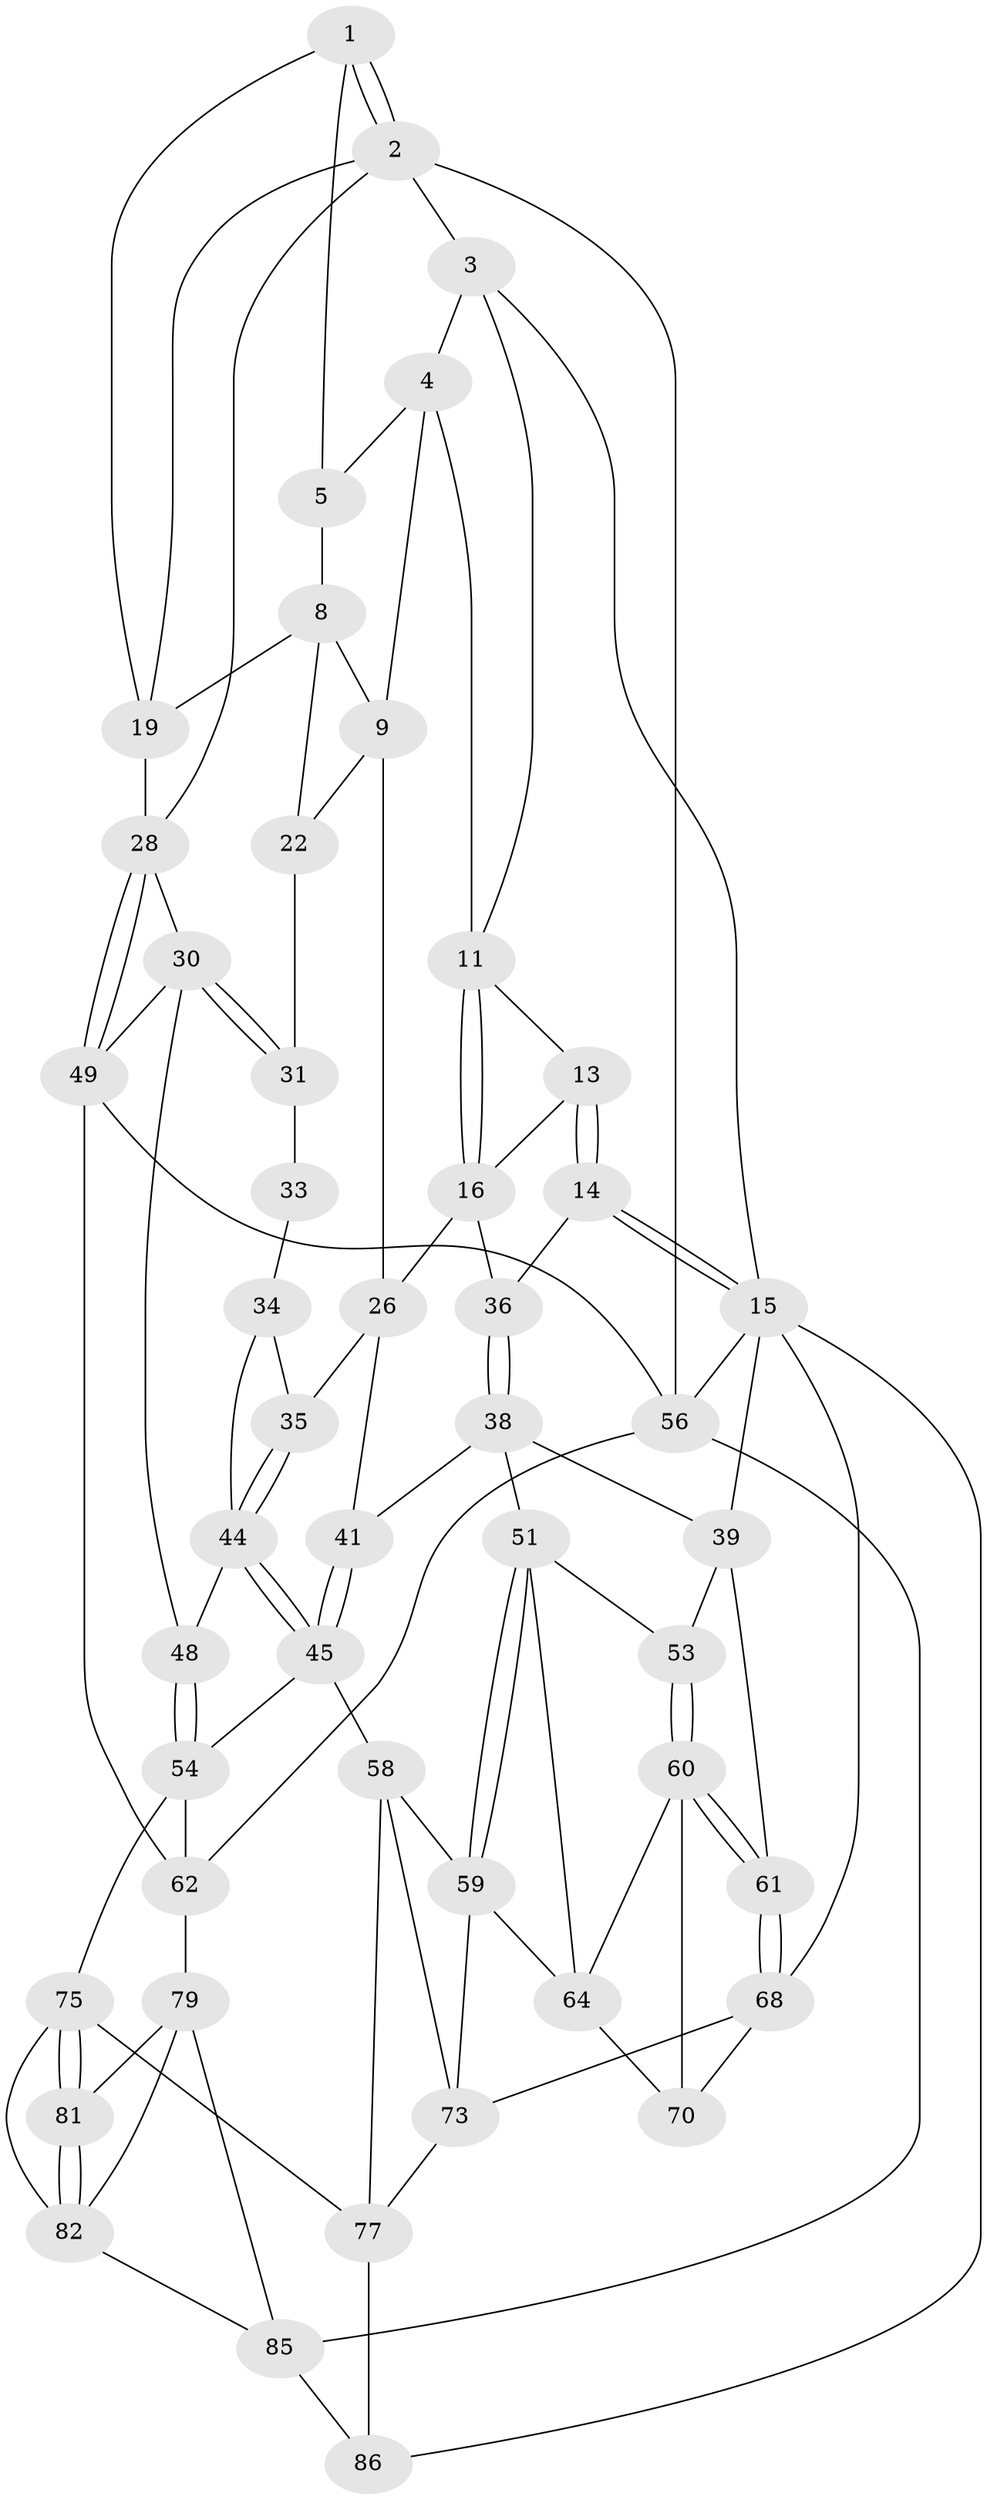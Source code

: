 // original degree distribution, {3: 0.022988505747126436, 6: 0.2413793103448276, 4: 0.27586206896551724, 5: 0.45977011494252873}
// Generated by graph-tools (version 1.1) at 2025/11/02/27/25 16:11:57]
// undirected, 49 vertices, 108 edges
graph export_dot {
graph [start="1"]
  node [color=gray90,style=filled];
  1 [pos="+0.8470600172552608+0",super="+6"];
  2 [pos="+1+0",super="+25"];
  3 [pos="+0.18875128078510384+0"];
  4 [pos="+0.5674891115635409+0",super="+10"];
  5 [pos="+0.7126776753303534+0",super="+7"];
  8 [pos="+0.6890784496848211+0.12357100127374143",super="+21"];
  9 [pos="+0.639496720712235+0.12933474459867494",super="+23"];
  11 [pos="+0.4078041913243082+0.22979174721705795",super="+12"];
  13 [pos="+0.13583969595432457+0.052965520214459154",super="+18"];
  14 [pos="+0+0.19372236964742784",super="+24"];
  15 [pos="+0+0.2034319038665298",super="+69"];
  16 [pos="+0.4071595842564811+0.23963250413562992",super="+17"];
  19 [pos="+0.8587336138943391+0.14018338414189627",super="+20"];
  22 [pos="+0.7552387058156325+0.24751650151417684"];
  26 [pos="+0.6062698879742562+0.2692099473736949",super="+27"];
  28 [pos="+1+0.24608766534721943",super="+29"];
  30 [pos="+1+0.35465064931971624",super="+47"];
  31 [pos="+0.889414621718519+0.34295528729562275",super="+32"];
  33 [pos="+0.7578415004491283+0.3148616220789443",super="+37"];
  34 [pos="+0.6683723048195739+0.37127837468109676",super="+43"];
  35 [pos="+0.6570731319466381+0.3744737703066397"];
  36 [pos="+0.12255332760691036+0.29482655937114544"];
  38 [pos="+0.12056962927186825+0.3589369966781797",super="+42"];
  39 [pos="+0.03758848823340609+0.45567646521802435",super="+40"];
  41 [pos="+0.40752096661234355+0.39609216657806434"];
  44 [pos="+0.5931377180398129+0.4612077375926189",super="+46"];
  45 [pos="+0.5413449479573349+0.49459238401466066",super="+55"];
  48 [pos="+0.8277309992301646+0.5479477479229353"];
  49 [pos="+1+0.6536873338994263",super="+50"];
  51 [pos="+0.2982394269687878+0.4980649443241915",super="+52"];
  53 [pos="+0.14990427417380764+0.5662548538900987"];
  54 [pos="+0.6611533133493329+0.6875992369122522",super="+63"];
  56 [pos="+1+1",super="+57"];
  58 [pos="+0.4916909952330267+0.6945369368371473",super="+72"];
  59 [pos="+0.38578254448953864+0.701910929493863",super="+66"];
  60 [pos="+0.06976494858016236+0.6560825831552923",super="+65"];
  61 [pos="+0+0.8428386779880178"];
  62 [pos="+0.9061380622395752+0.7674645333141608",super="+78"];
  64 [pos="+0.22822321233835138+0.69318761369167",super="+67"];
  68 [pos="+0+1",super="+71"];
  70 [pos="+0.1551783764145923+0.9167117501349937"];
  73 [pos="+0.4166325722690447+0.9059571302278887",super="+74"];
  75 [pos="+0.6676653511195333+0.7513626818260657",super="+76"];
  77 [pos="+0.5800445018741514+0.8770506302659742",super="+83"];
  79 [pos="+0.8487104123303869+0.91461243197808",super="+80"];
  81 [pos="+0.7741982215297526+0.8836766746703839"];
  82 [pos="+0.6645089368842094+0.9380807925941345",super="+84"];
  85 [pos="+0.639477027896222+1",super="+87"];
  86 [pos="+0.5234179148336896+1"];
  1 -- 2;
  1 -- 2;
  1 -- 19;
  1 -- 5;
  2 -- 3;
  2 -- 56;
  2 -- 19;
  2 -- 28;
  3 -- 4;
  3 -- 15;
  3 -- 11;
  4 -- 5;
  4 -- 9;
  4 -- 11;
  5 -- 8;
  8 -- 9;
  8 -- 22;
  8 -- 19;
  9 -- 26;
  9 -- 22;
  11 -- 16;
  11 -- 16;
  11 -- 13;
  13 -- 14 [weight=2];
  13 -- 14;
  13 -- 16;
  14 -- 15;
  14 -- 15;
  14 -- 36;
  15 -- 56;
  15 -- 68;
  15 -- 86;
  15 -- 39;
  16 -- 26;
  16 -- 36;
  19 -- 28;
  22 -- 31;
  26 -- 35;
  26 -- 41;
  28 -- 49;
  28 -- 49;
  28 -- 30;
  30 -- 31;
  30 -- 31;
  30 -- 48;
  30 -- 49;
  31 -- 33 [weight=2];
  33 -- 34 [weight=2];
  34 -- 35;
  34 -- 44;
  35 -- 44;
  35 -- 44;
  36 -- 38;
  36 -- 38;
  38 -- 39;
  38 -- 41;
  38 -- 51;
  39 -- 53;
  39 -- 61;
  41 -- 45;
  41 -- 45;
  44 -- 45;
  44 -- 45;
  44 -- 48;
  45 -- 58;
  45 -- 54;
  48 -- 54;
  48 -- 54;
  49 -- 62;
  49 -- 56;
  51 -- 59;
  51 -- 59;
  51 -- 64;
  51 -- 53;
  53 -- 60;
  53 -- 60;
  54 -- 62;
  54 -- 75;
  56 -- 85;
  56 -- 62;
  58 -- 59;
  58 -- 73;
  58 -- 77;
  59 -- 64;
  59 -- 73;
  60 -- 61;
  60 -- 61;
  60 -- 64;
  60 -- 70;
  61 -- 68;
  61 -- 68;
  62 -- 79;
  64 -- 70;
  68 -- 70;
  68 -- 73;
  73 -- 77;
  75 -- 81;
  75 -- 81;
  75 -- 82;
  75 -- 77;
  77 -- 86;
  79 -- 85;
  79 -- 81;
  79 -- 82;
  81 -- 82;
  81 -- 82;
  82 -- 85;
  85 -- 86;
}
